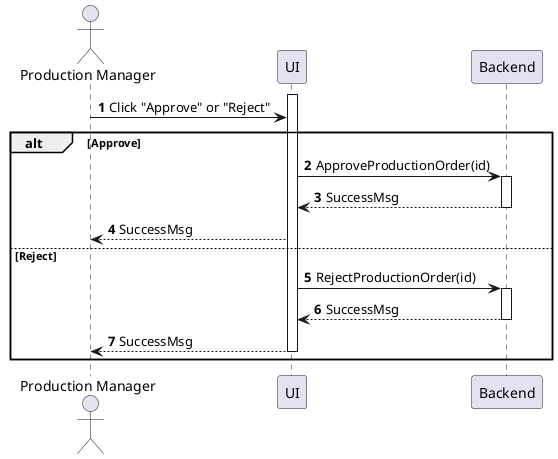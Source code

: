 @startuml production-order-approve
autonumber

actor "Production Manager" as a
participant UI as f
participant Backend as b

activate f
a -> f : Click "Approve" or "Reject"

alt Approve
    f -> b : ApproveProductionOrder(id)
    activate b
    b --> f : SuccessMsg
    deactivate b
    f --> a : SuccessMsg
else Reject
    f -> b : RejectProductionOrder(id)
    activate b
    return SuccessMsg
    f --> a : SuccessMsg
    deactivate f
end
@enduml